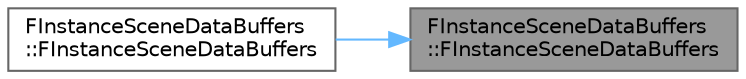 digraph "FInstanceSceneDataBuffers::FInstanceSceneDataBuffers"
{
 // INTERACTIVE_SVG=YES
 // LATEX_PDF_SIZE
  bgcolor="transparent";
  edge [fontname=Helvetica,fontsize=10,labelfontname=Helvetica,labelfontsize=10];
  node [fontname=Helvetica,fontsize=10,shape=box,height=0.2,width=0.4];
  rankdir="RL";
  Node1 [id="Node000001",label="FInstanceSceneDataBuffers\l::FInstanceSceneDataBuffers",height=0.2,width=0.4,color="gray40", fillcolor="grey60", style="filled", fontcolor="black",tooltip=" "];
  Node1 -> Node2 [id="edge1_Node000001_Node000002",dir="back",color="steelblue1",style="solid",tooltip=" "];
  Node2 [id="Node000002",label="FInstanceSceneDataBuffers\l::FInstanceSceneDataBuffers",height=0.2,width=0.4,color="grey40", fillcolor="white", style="filled",URL="$de/dd6/classFInstanceSceneDataBuffers.html#ace7609d2b5a8b0cb8e978686a801d554",tooltip=" "];
}
